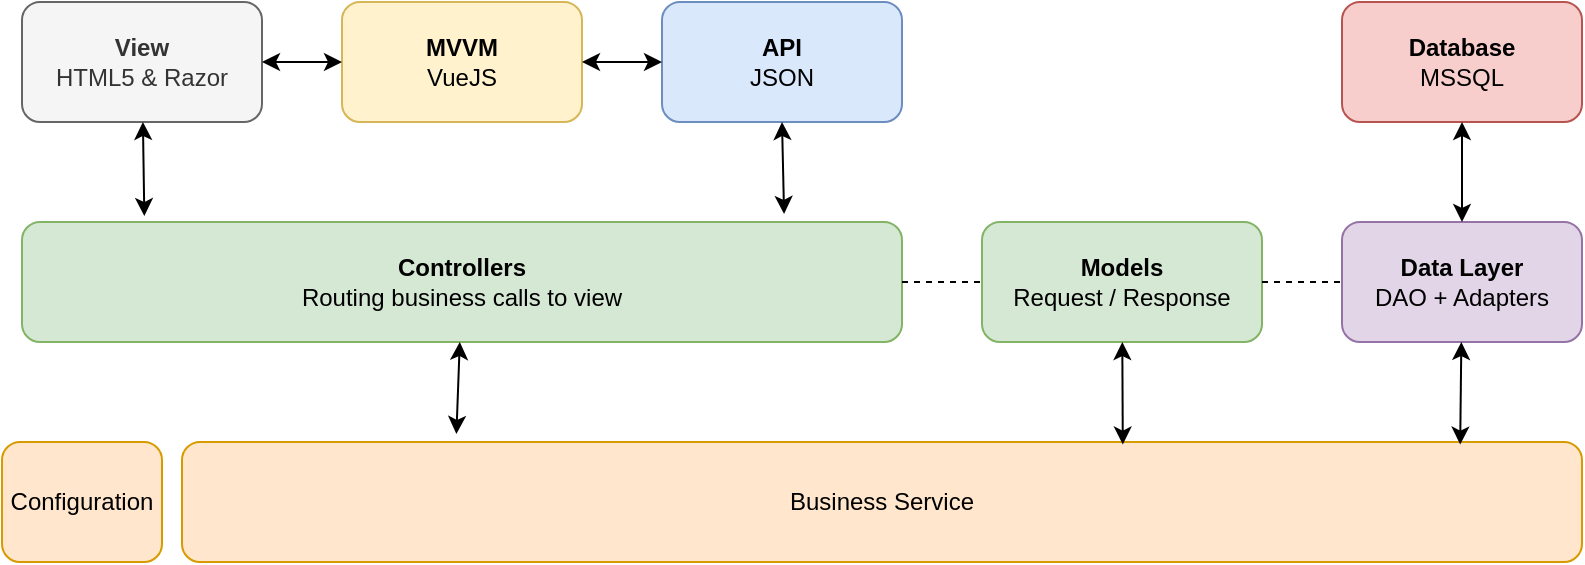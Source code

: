 <mxfile version="16.5.1" type="device"><diagram id="aaCa3xhbsF9tguWJzeys" name="Page-1"><mxGraphModel dx="1422" dy="845" grid="1" gridSize="10" guides="1" tooltips="1" connect="1" arrows="1" fold="1" page="1" pageScale="1" pageWidth="850" pageHeight="1100" math="0" shadow="0"><root><mxCell id="0"/><mxCell id="1" parent="0"/><mxCell id="KQxvsj1ceICh2HJPthw8-1" value="&lt;b&gt;View&lt;/b&gt;&lt;br&gt;HTML5 &amp;amp; Razor" style="rounded=1;whiteSpace=wrap;html=1;fillColor=#f5f5f5;strokeColor=#666666;fontColor=#333333;" vertex="1" parent="1"><mxGeometry x="40" y="210" width="120" height="60" as="geometry"/></mxCell><mxCell id="KQxvsj1ceICh2HJPthw8-2" value="&lt;b&gt;MVVM&lt;br&gt;&lt;/b&gt;VueJS" style="rounded=1;whiteSpace=wrap;html=1;fillColor=#fff2cc;strokeColor=#d6b656;" vertex="1" parent="1"><mxGeometry x="200" y="210" width="120" height="60" as="geometry"/></mxCell><mxCell id="KQxvsj1ceICh2HJPthw8-5" value="Business Service" style="rounded=1;whiteSpace=wrap;html=1;fillColor=#ffe6cc;strokeColor=#d79b00;" vertex="1" parent="1"><mxGeometry x="120" y="430" width="700" height="60" as="geometry"/></mxCell><mxCell id="KQxvsj1ceICh2HJPthw8-6" value="&lt;b&gt;Data Layer&lt;/b&gt;&lt;br&gt;DAO + Adapters" style="rounded=1;whiteSpace=wrap;html=1;fillColor=#e1d5e7;strokeColor=#9673a6;" vertex="1" parent="1"><mxGeometry x="700" y="320" width="120" height="60" as="geometry"/></mxCell><mxCell id="KQxvsj1ceICh2HJPthw8-7" value="&lt;b&gt;Database&lt;/b&gt;&lt;br&gt;MSSQL" style="rounded=1;whiteSpace=wrap;html=1;fillColor=#f8cecc;strokeColor=#b85450;" vertex="1" parent="1"><mxGeometry x="700" y="210" width="120" height="60" as="geometry"/></mxCell><mxCell id="KQxvsj1ceICh2HJPthw8-8" value="&lt;b&gt;Controllers&lt;/b&gt;&lt;br&gt;Routing business calls to view" style="rounded=1;whiteSpace=wrap;html=1;fillColor=#d5e8d4;strokeColor=#82b366;" vertex="1" parent="1"><mxGeometry x="40" y="320" width="440" height="60" as="geometry"/></mxCell><mxCell id="KQxvsj1ceICh2HJPthw8-9" value="&lt;b&gt;API&lt;/b&gt;&lt;br&gt;JSON" style="rounded=1;whiteSpace=wrap;html=1;fillColor=#dae8fc;strokeColor=#6c8ebf;" vertex="1" parent="1"><mxGeometry x="360" y="210" width="120" height="60" as="geometry"/></mxCell><mxCell id="KQxvsj1ceICh2HJPthw8-10" value="" style="endArrow=classic;startArrow=classic;html=1;rounded=0;exitX=0.139;exitY=-0.05;exitDx=0;exitDy=0;exitPerimeter=0;" edge="1" parent="1" source="KQxvsj1ceICh2HJPthw8-8" target="KQxvsj1ceICh2HJPthw8-1"><mxGeometry width="50" height="50" relative="1" as="geometry"><mxPoint y="350" as="sourcePoint"/><mxPoint x="50" y="300" as="targetPoint"/></mxGeometry></mxCell><mxCell id="KQxvsj1ceICh2HJPthw8-11" value="" style="endArrow=classic;startArrow=classic;html=1;rounded=0;" edge="1" parent="1" source="KQxvsj1ceICh2HJPthw8-1" target="KQxvsj1ceICh2HJPthw8-2"><mxGeometry width="50" height="50" relative="1" as="geometry"><mxPoint x="190" y="160" as="sourcePoint"/><mxPoint x="240" y="110" as="targetPoint"/></mxGeometry></mxCell><mxCell id="KQxvsj1ceICh2HJPthw8-13" value="" style="endArrow=classic;startArrow=classic;html=1;rounded=0;entryX=0.5;entryY=1;entryDx=0;entryDy=0;exitX=0.866;exitY=-0.067;exitDx=0;exitDy=0;exitPerimeter=0;" edge="1" parent="1" source="KQxvsj1ceICh2HJPthw8-8" target="KQxvsj1ceICh2HJPthw8-9"><mxGeometry width="50" height="50" relative="1" as="geometry"><mxPoint x="420" y="310" as="sourcePoint"/><mxPoint x="40" y="530" as="targetPoint"/></mxGeometry></mxCell><mxCell id="KQxvsj1ceICh2HJPthw8-14" value="" style="endArrow=classic;startArrow=classic;html=1;rounded=0;" edge="1" parent="1" source="KQxvsj1ceICh2HJPthw8-2" target="KQxvsj1ceICh2HJPthw8-9"><mxGeometry width="50" height="50" relative="1" as="geometry"><mxPoint x="80" y="640" as="sourcePoint"/><mxPoint x="130" y="590" as="targetPoint"/></mxGeometry></mxCell><mxCell id="KQxvsj1ceICh2HJPthw8-15" value="" style="endArrow=classic;startArrow=classic;html=1;rounded=0;exitX=0.196;exitY=-0.067;exitDx=0;exitDy=0;exitPerimeter=0;" edge="1" parent="1" source="KQxvsj1ceICh2HJPthw8-5" target="KQxvsj1ceICh2HJPthw8-8"><mxGeometry width="50" height="50" relative="1" as="geometry"><mxPoint x="50" y="440" as="sourcePoint"/><mxPoint x="100" y="390" as="targetPoint"/></mxGeometry></mxCell><mxCell id="KQxvsj1ceICh2HJPthw8-16" value="" style="endArrow=classic;startArrow=classic;html=1;rounded=0;exitX=0.913;exitY=0.021;exitDx=0;exitDy=0;exitPerimeter=0;" edge="1" parent="1" source="KQxvsj1ceICh2HJPthw8-5" target="KQxvsj1ceICh2HJPthw8-6"><mxGeometry width="50" height="50" relative="1" as="geometry"><mxPoint x="760" y="420" as="sourcePoint"/><mxPoint x="90" y="540" as="targetPoint"/></mxGeometry></mxCell><mxCell id="KQxvsj1ceICh2HJPthw8-17" value="" style="endArrow=classic;startArrow=classic;html=1;rounded=0;" edge="1" parent="1" source="KQxvsj1ceICh2HJPthw8-6" target="KQxvsj1ceICh2HJPthw8-7"><mxGeometry width="50" height="50" relative="1" as="geometry"><mxPoint x="20" y="400" as="sourcePoint"/><mxPoint x="70" y="350" as="targetPoint"/></mxGeometry></mxCell><mxCell id="KQxvsj1ceICh2HJPthw8-18" value="Configuration" style="rounded=1;whiteSpace=wrap;html=1;fillColor=#ffe6cc;strokeColor=#d79b00;" vertex="1" parent="1"><mxGeometry x="30" y="430" width="80" height="60" as="geometry"/></mxCell><mxCell id="KQxvsj1ceICh2HJPthw8-19" value="&lt;b&gt;Models&lt;/b&gt;&lt;br&gt;Request / Response" style="rounded=1;whiteSpace=wrap;html=1;fillColor=#d5e8d4;strokeColor=#82b366;" vertex="1" parent="1"><mxGeometry x="520" y="320" width="140" height="60" as="geometry"/></mxCell><mxCell id="KQxvsj1ceICh2HJPthw8-21" value="" style="endArrow=classic;startArrow=classic;html=1;rounded=0;exitX=0.672;exitY=0.021;exitDx=0;exitDy=0;exitPerimeter=0;" edge="1" parent="1" source="KQxvsj1ceICh2HJPthw8-5" target="KQxvsj1ceICh2HJPthw8-19"><mxGeometry width="50" height="50" relative="1" as="geometry"><mxPoint x="590" y="420" as="sourcePoint"/><mxPoint x="268.894" y="390" as="targetPoint"/></mxGeometry></mxCell><mxCell id="KQxvsj1ceICh2HJPthw8-24" value="" style="endArrow=none;dashed=1;html=1;rounded=0;" edge="1" parent="1" source="KQxvsj1ceICh2HJPthw8-8" target="KQxvsj1ceICh2HJPthw8-19"><mxGeometry width="50" height="50" relative="1" as="geometry"><mxPoint x="560" y="290" as="sourcePoint"/><mxPoint x="610" y="240" as="targetPoint"/></mxGeometry></mxCell><mxCell id="KQxvsj1ceICh2HJPthw8-25" value="" style="endArrow=none;dashed=1;html=1;rounded=0;" edge="1" parent="1" source="KQxvsj1ceICh2HJPthw8-19" target="KQxvsj1ceICh2HJPthw8-6"><mxGeometry width="50" height="50" relative="1" as="geometry"><mxPoint x="580" y="260" as="sourcePoint"/><mxPoint x="630" y="210" as="targetPoint"/></mxGeometry></mxCell></root></mxGraphModel></diagram></mxfile>